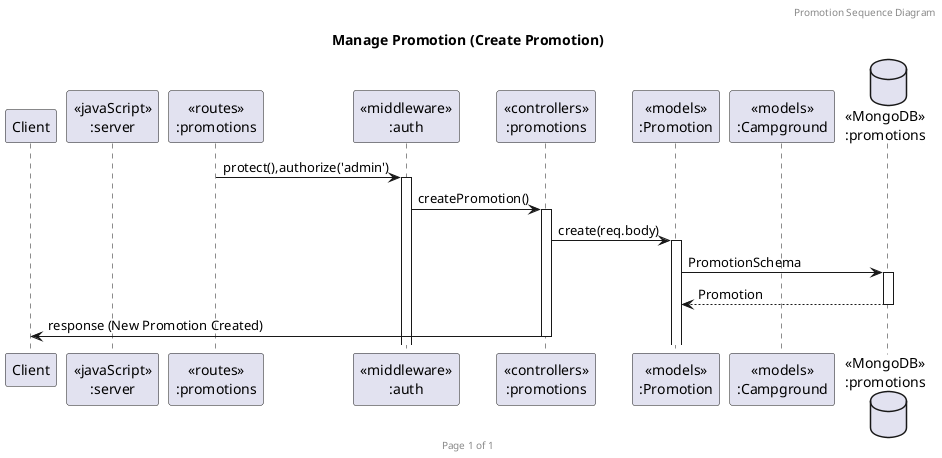 @startuml manage-promotion

header Promotion Sequence Diagram
footer Page %page% of %lastpage%
title "Manage Promotion (Create Promotion)"

participant "Client" as client
participant "<<javaScript>>\n:server" as server
participant "<<routes>>\n:promotions" as routerPromotions
participant "<<middleware>>\n:auth" as middlewareAuth
participant "<<controllers>>\n:promotions" as controllersPromotions
participant "<<models>>\n:Promotion" as modelPromotion
participant "<<models>>\n:Campground" as modelCampground
database "<<MongoDB>>\n:promotions" as PromotionsDatabase

routerPromotions -> middlewareAuth ++: protect(),authorize('admin')
middlewareAuth -> controllersPromotions ++: createPromotion()
controllersPromotions -> modelPromotion ++: create(req.body)
modelPromotion -> PromotionsDatabase ++: PromotionSchema
PromotionsDatabase --> modelPromotion --: Promotion
controllersPromotions->client --: response (New Promotion Created)


@enduml
